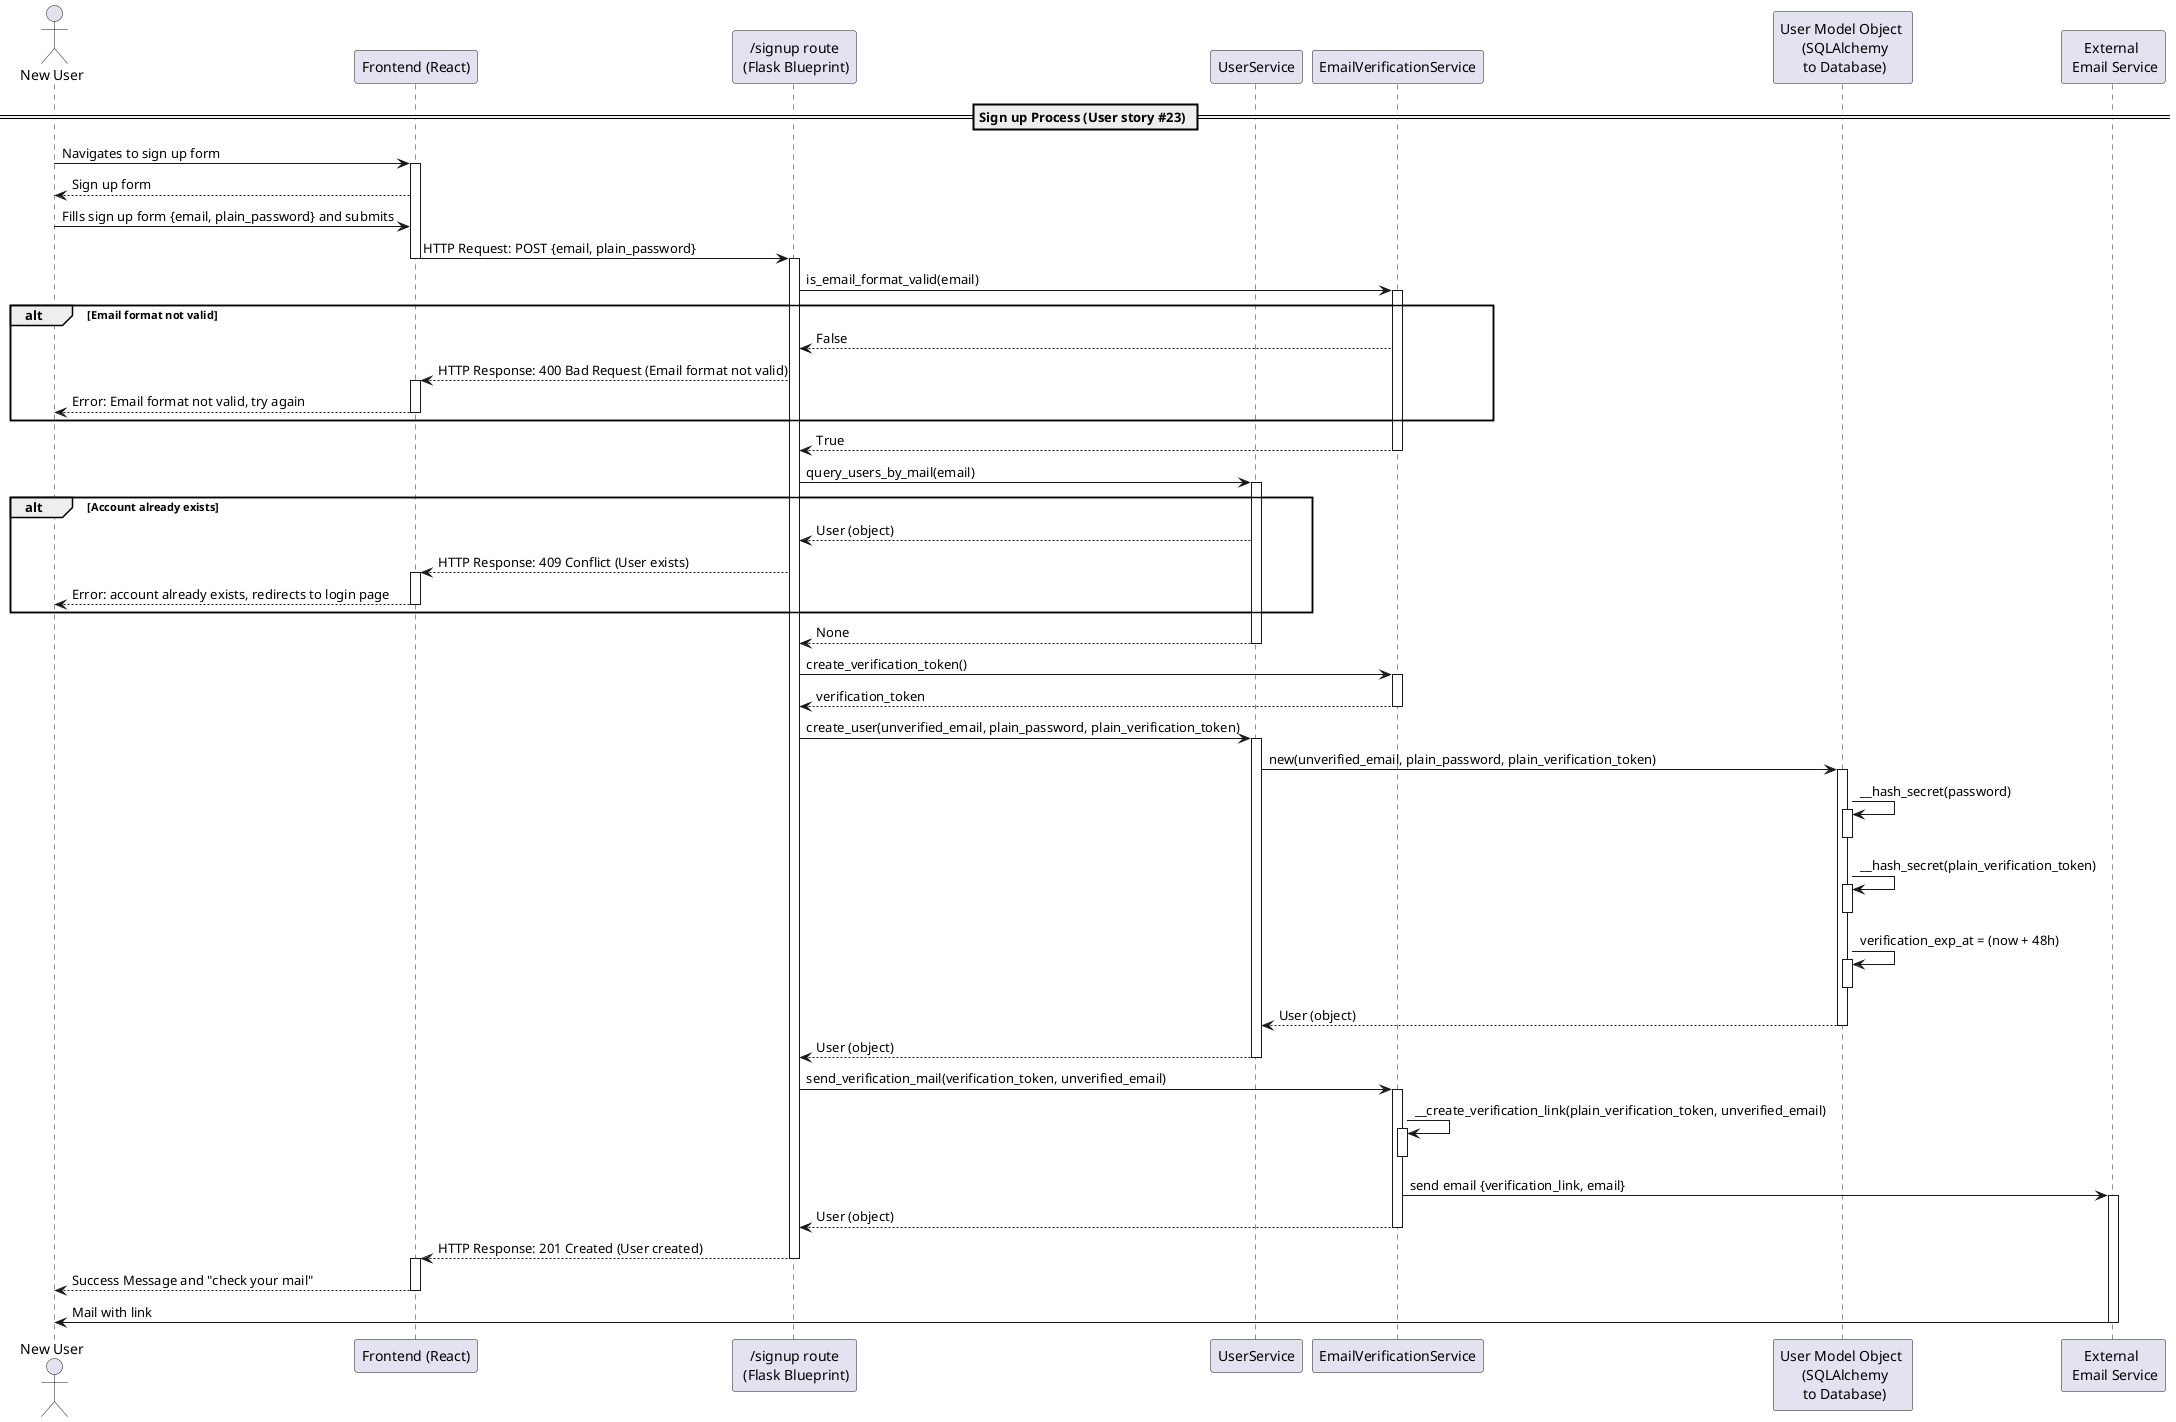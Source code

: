 @startuml
actor "New User" as AppUser
participant "Frontend (React)" as FE
participant "/signup route\n (Flask Blueprint)" as SR
participant "UserService" as US
participant "EmailVerificationService" as AS
participant "User Model Object \n (SQLAlchemy\n to Database)" as UM
participant "External \n Email Service" as Mail

== Sign up Process (User story #23) ==
AppUser -> FE : Navigates to sign up form
activate FE
AppUser <-- FE : Sign up form
AppUser -> FE : Fills sign up form {email, plain_password} and submits
FE -> SR : HTTP Request: POST {email, plain_password}
deactivate FE
activate SR
SR -> AS : is_email_format_valid(email)
activate AS
alt Email format not valid
    SR <-- AS : False
    FE <-- SR : HTTP Response: 400 Bad Request (Email format not valid)
    activate FE
    AppUser <-- FE : Error: Email format not valid, try again
    deactivate FE
end
SR <-- AS : True
deactivate AS
SR -> US : query_users_by_mail(email)
activate US
alt Account already exists
    SR <-- US : User (object)
    FE <-- SR : HTTP Response: 409 Conflict (User exists)
    activate FE
    AppUser <-- FE : Error: account already exists, redirects to login page
    deactivate FE
end
SR <-- US : None
deactivate US
SR -> AS : create_verification_token()
activate AS
SR <-- AS : verification_token
deactivate AS
SR -> US : create_user(unverified_email, plain_password, plain_verification_token)
activate US
US -> UM : new(unverified_email, plain_password, plain_verification_token)
activate UM
UM -> UM : __hash_secret(password)
activate UM
deactivate UM
UM -> UM : __hash_secret(plain_verification_token)
activate UM
deactivate UM
UM -> UM : verification_exp_at = (now + 48h)
activate UM
deactivate UM
US <-- UM : User (object)
deactivate UM
SR <-- US : User (object)
deactivate US
SR -> AS : send_verification_mail(verification_token, unverified_email)
activate AS
AS -> AS : __create_verification_link(plain_verification_token, unverified_email)
activate AS
deactivate AS
AS -> Mail : send email {verification_link, email}
activate Mail
SR <-- AS : User (object)
deactivate AS
deactivate AS
FE <-- SR : HTTP Response: 201 Created (User created)
deactivate SR
activate FE
AppUser <-- FE : Success Message and "check your mail"
deactivate FE
AppUser <- Mail : Mail with link
deactivate Mail
@enduml